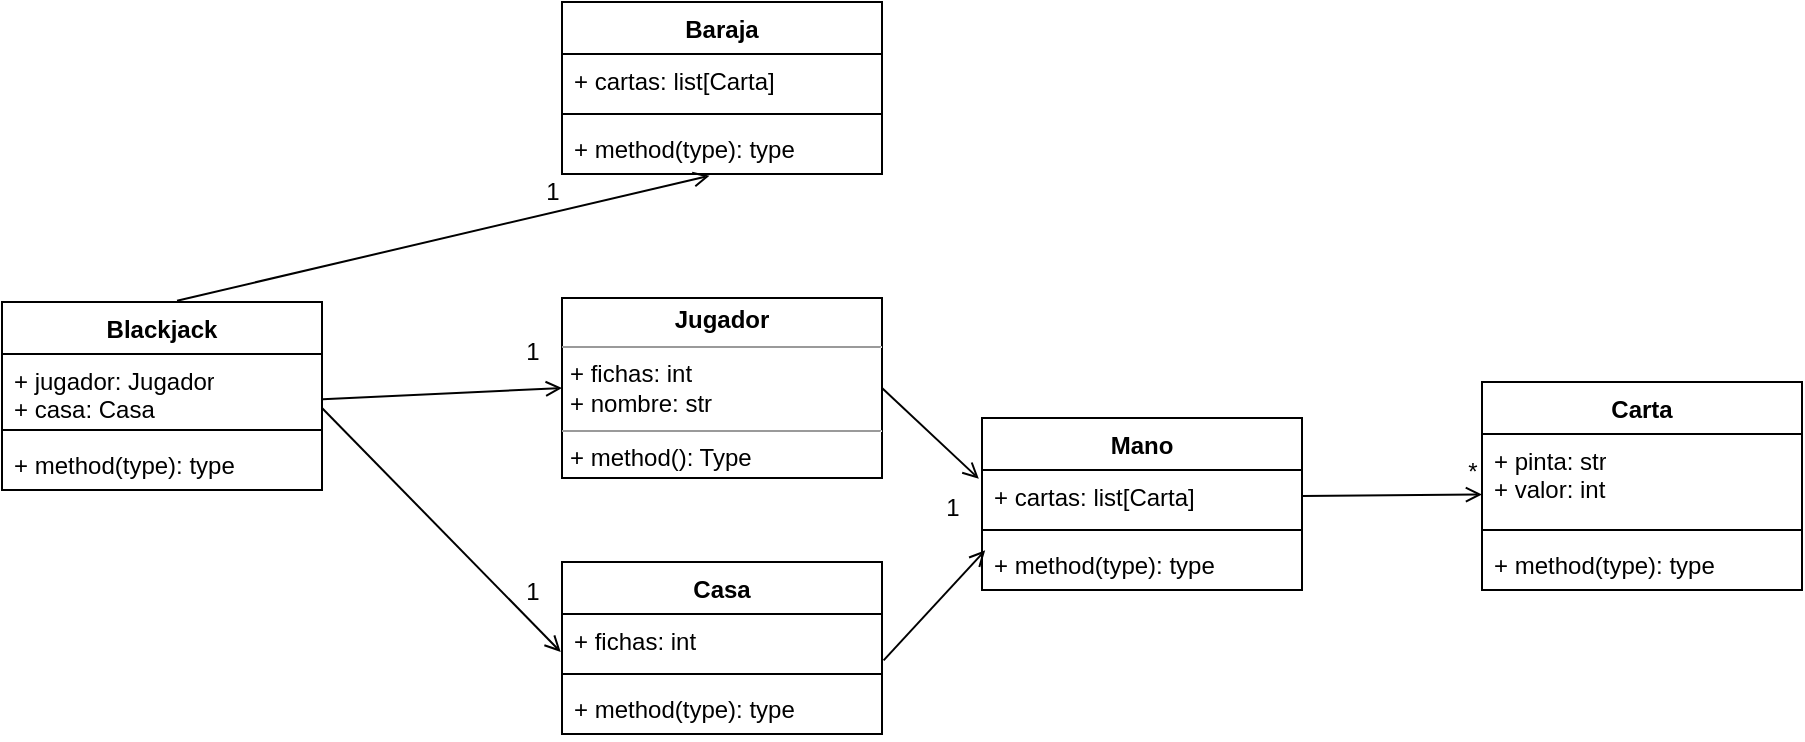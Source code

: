 <mxfile version="21.7.2" type="github">
  <diagram name="Page-1" id="4APjnHU9V5NdmYbcqU84">
    <mxGraphModel dx="989" dy="530" grid="1" gridSize="10" guides="1" tooltips="1" connect="1" arrows="1" fold="1" page="1" pageScale="1" pageWidth="850" pageHeight="1100" math="0" shadow="0">
      <root>
        <mxCell id="0" />
        <mxCell id="1" parent="0" />
        <mxCell id="QpRdE1IfQi6Ut9yJIY39-1" value="&lt;p style=&quot;margin:0px;margin-top:4px;text-align:center;&quot;&gt;&lt;b&gt;Jugador&lt;/b&gt;&lt;/p&gt;&lt;hr size=&quot;1&quot;&gt;&lt;p style=&quot;margin:0px;margin-left:4px;&quot;&gt;+ fichas: int&lt;/p&gt;&lt;p style=&quot;margin:0px;margin-left:4px;&quot;&gt;+ nombre: str&lt;/p&gt;&lt;hr size=&quot;1&quot;&gt;&lt;p style=&quot;margin:0px;margin-left:4px;&quot;&gt;+ method(): Type&lt;/p&gt;" style="verticalAlign=top;align=left;overflow=fill;fontSize=12;fontFamily=Helvetica;html=1;whiteSpace=wrap;" vertex="1" parent="1">
          <mxGeometry x="300" y="188" width="160" height="90" as="geometry" />
        </mxCell>
        <mxCell id="QpRdE1IfQi6Ut9yJIY39-6" value="Blackjack" style="swimlane;fontStyle=1;align=center;verticalAlign=top;childLayout=stackLayout;horizontal=1;startSize=26;horizontalStack=0;resizeParent=1;resizeParentMax=0;resizeLast=0;collapsible=1;marginBottom=0;whiteSpace=wrap;html=1;" vertex="1" parent="1">
          <mxGeometry x="20" y="190" width="160" height="94" as="geometry" />
        </mxCell>
        <mxCell id="QpRdE1IfQi6Ut9yJIY39-7" value="+ jugador: Jugador&lt;br&gt;+ casa: Casa" style="text;strokeColor=none;fillColor=none;align=left;verticalAlign=top;spacingLeft=4;spacingRight=4;overflow=hidden;rotatable=0;points=[[0,0.5],[1,0.5]];portConstraint=eastwest;whiteSpace=wrap;html=1;" vertex="1" parent="QpRdE1IfQi6Ut9yJIY39-6">
          <mxGeometry y="26" width="160" height="34" as="geometry" />
        </mxCell>
        <mxCell id="QpRdE1IfQi6Ut9yJIY39-8" value="" style="line;strokeWidth=1;fillColor=none;align=left;verticalAlign=middle;spacingTop=-1;spacingLeft=3;spacingRight=3;rotatable=0;labelPosition=right;points=[];portConstraint=eastwest;strokeColor=inherit;" vertex="1" parent="QpRdE1IfQi6Ut9yJIY39-6">
          <mxGeometry y="60" width="160" height="8" as="geometry" />
        </mxCell>
        <mxCell id="QpRdE1IfQi6Ut9yJIY39-9" value="+ method(type): type" style="text;strokeColor=none;fillColor=none;align=left;verticalAlign=top;spacingLeft=4;spacingRight=4;overflow=hidden;rotatable=0;points=[[0,0.5],[1,0.5]];portConstraint=eastwest;whiteSpace=wrap;html=1;" vertex="1" parent="QpRdE1IfQi6Ut9yJIY39-6">
          <mxGeometry y="68" width="160" height="26" as="geometry" />
        </mxCell>
        <mxCell id="QpRdE1IfQi6Ut9yJIY39-10" value="Carta" style="swimlane;fontStyle=1;align=center;verticalAlign=top;childLayout=stackLayout;horizontal=1;startSize=26;horizontalStack=0;resizeParent=1;resizeParentMax=0;resizeLast=0;collapsible=1;marginBottom=0;whiteSpace=wrap;html=1;" vertex="1" parent="1">
          <mxGeometry x="760" y="230" width="160" height="104" as="geometry" />
        </mxCell>
        <mxCell id="QpRdE1IfQi6Ut9yJIY39-11" value="+ pinta: str&lt;br&gt;+ valor: int" style="text;strokeColor=none;fillColor=none;align=left;verticalAlign=top;spacingLeft=4;spacingRight=4;overflow=hidden;rotatable=0;points=[[0,0.5],[1,0.5]];portConstraint=eastwest;whiteSpace=wrap;html=1;" vertex="1" parent="QpRdE1IfQi6Ut9yJIY39-10">
          <mxGeometry y="26" width="160" height="44" as="geometry" />
        </mxCell>
        <mxCell id="QpRdE1IfQi6Ut9yJIY39-12" value="" style="line;strokeWidth=1;fillColor=none;align=left;verticalAlign=middle;spacingTop=-1;spacingLeft=3;spacingRight=3;rotatable=0;labelPosition=right;points=[];portConstraint=eastwest;strokeColor=inherit;" vertex="1" parent="QpRdE1IfQi6Ut9yJIY39-10">
          <mxGeometry y="70" width="160" height="8" as="geometry" />
        </mxCell>
        <mxCell id="QpRdE1IfQi6Ut9yJIY39-13" value="+ method(type): type" style="text;strokeColor=none;fillColor=none;align=left;verticalAlign=top;spacingLeft=4;spacingRight=4;overflow=hidden;rotatable=0;points=[[0,0.5],[1,0.5]];portConstraint=eastwest;whiteSpace=wrap;html=1;" vertex="1" parent="QpRdE1IfQi6Ut9yJIY39-10">
          <mxGeometry y="78" width="160" height="26" as="geometry" />
        </mxCell>
        <mxCell id="QpRdE1IfQi6Ut9yJIY39-14" value="Casa" style="swimlane;fontStyle=1;align=center;verticalAlign=top;childLayout=stackLayout;horizontal=1;startSize=26;horizontalStack=0;resizeParent=1;resizeParentMax=0;resizeLast=0;collapsible=1;marginBottom=0;whiteSpace=wrap;html=1;" vertex="1" parent="1">
          <mxGeometry x="300" y="320" width="160" height="86" as="geometry" />
        </mxCell>
        <mxCell id="QpRdE1IfQi6Ut9yJIY39-15" value="+ fichas: int" style="text;strokeColor=none;fillColor=none;align=left;verticalAlign=top;spacingLeft=4;spacingRight=4;overflow=hidden;rotatable=0;points=[[0,0.5],[1,0.5]];portConstraint=eastwest;whiteSpace=wrap;html=1;" vertex="1" parent="QpRdE1IfQi6Ut9yJIY39-14">
          <mxGeometry y="26" width="160" height="26" as="geometry" />
        </mxCell>
        <mxCell id="QpRdE1IfQi6Ut9yJIY39-16" value="" style="line;strokeWidth=1;fillColor=none;align=left;verticalAlign=middle;spacingTop=-1;spacingLeft=3;spacingRight=3;rotatable=0;labelPosition=right;points=[];portConstraint=eastwest;strokeColor=inherit;" vertex="1" parent="QpRdE1IfQi6Ut9yJIY39-14">
          <mxGeometry y="52" width="160" height="8" as="geometry" />
        </mxCell>
        <mxCell id="QpRdE1IfQi6Ut9yJIY39-17" value="+ method(type): type" style="text;strokeColor=none;fillColor=none;align=left;verticalAlign=top;spacingLeft=4;spacingRight=4;overflow=hidden;rotatable=0;points=[[0,0.5],[1,0.5]];portConstraint=eastwest;whiteSpace=wrap;html=1;" vertex="1" parent="QpRdE1IfQi6Ut9yJIY39-14">
          <mxGeometry y="60" width="160" height="26" as="geometry" />
        </mxCell>
        <mxCell id="QpRdE1IfQi6Ut9yJIY39-18" value="Mano" style="swimlane;fontStyle=1;align=center;verticalAlign=top;childLayout=stackLayout;horizontal=1;startSize=26;horizontalStack=0;resizeParent=1;resizeParentMax=0;resizeLast=0;collapsible=1;marginBottom=0;whiteSpace=wrap;html=1;" vertex="1" parent="1">
          <mxGeometry x="510" y="248" width="160" height="86" as="geometry" />
        </mxCell>
        <mxCell id="QpRdE1IfQi6Ut9yJIY39-19" value="+ cartas: list[Carta]" style="text;strokeColor=none;fillColor=none;align=left;verticalAlign=top;spacingLeft=4;spacingRight=4;overflow=hidden;rotatable=0;points=[[0,0.5],[1,0.5]];portConstraint=eastwest;whiteSpace=wrap;html=1;" vertex="1" parent="QpRdE1IfQi6Ut9yJIY39-18">
          <mxGeometry y="26" width="160" height="26" as="geometry" />
        </mxCell>
        <mxCell id="QpRdE1IfQi6Ut9yJIY39-20" value="" style="line;strokeWidth=1;fillColor=none;align=left;verticalAlign=middle;spacingTop=-1;spacingLeft=3;spacingRight=3;rotatable=0;labelPosition=right;points=[];portConstraint=eastwest;strokeColor=inherit;" vertex="1" parent="QpRdE1IfQi6Ut9yJIY39-18">
          <mxGeometry y="52" width="160" height="8" as="geometry" />
        </mxCell>
        <mxCell id="QpRdE1IfQi6Ut9yJIY39-21" value="+ method(type): type" style="text;strokeColor=none;fillColor=none;align=left;verticalAlign=top;spacingLeft=4;spacingRight=4;overflow=hidden;rotatable=0;points=[[0,0.5],[1,0.5]];portConstraint=eastwest;whiteSpace=wrap;html=1;" vertex="1" parent="QpRdE1IfQi6Ut9yJIY39-18">
          <mxGeometry y="60" width="160" height="26" as="geometry" />
        </mxCell>
        <mxCell id="QpRdE1IfQi6Ut9yJIY39-22" value="Baraja" style="swimlane;fontStyle=1;align=center;verticalAlign=top;childLayout=stackLayout;horizontal=1;startSize=26;horizontalStack=0;resizeParent=1;resizeParentMax=0;resizeLast=0;collapsible=1;marginBottom=0;whiteSpace=wrap;html=1;" vertex="1" parent="1">
          <mxGeometry x="300" y="40" width="160" height="86" as="geometry" />
        </mxCell>
        <mxCell id="QpRdE1IfQi6Ut9yJIY39-23" value="+ cartas: list[Carta]" style="text;strokeColor=none;fillColor=none;align=left;verticalAlign=top;spacingLeft=4;spacingRight=4;overflow=hidden;rotatable=0;points=[[0,0.5],[1,0.5]];portConstraint=eastwest;whiteSpace=wrap;html=1;" vertex="1" parent="QpRdE1IfQi6Ut9yJIY39-22">
          <mxGeometry y="26" width="160" height="26" as="geometry" />
        </mxCell>
        <mxCell id="QpRdE1IfQi6Ut9yJIY39-24" value="" style="line;strokeWidth=1;fillColor=none;align=left;verticalAlign=middle;spacingTop=-1;spacingLeft=3;spacingRight=3;rotatable=0;labelPosition=right;points=[];portConstraint=eastwest;strokeColor=inherit;" vertex="1" parent="QpRdE1IfQi6Ut9yJIY39-22">
          <mxGeometry y="52" width="160" height="8" as="geometry" />
        </mxCell>
        <mxCell id="QpRdE1IfQi6Ut9yJIY39-25" value="+ method(type): type" style="text;strokeColor=none;fillColor=none;align=left;verticalAlign=top;spacingLeft=4;spacingRight=4;overflow=hidden;rotatable=0;points=[[0,0.5],[1,0.5]];portConstraint=eastwest;whiteSpace=wrap;html=1;" vertex="1" parent="QpRdE1IfQi6Ut9yJIY39-22">
          <mxGeometry y="60" width="160" height="26" as="geometry" />
        </mxCell>
        <mxCell id="QpRdE1IfQi6Ut9yJIY39-26" value="" style="endArrow=open;html=1;rounded=0;endFill=0;exitX=1;exitY=0.5;exitDx=0;exitDy=0;entryX=0;entryY=0.687;entryDx=0;entryDy=0;entryPerimeter=0;" edge="1" parent="1" source="QpRdE1IfQi6Ut9yJIY39-19" target="QpRdE1IfQi6Ut9yJIY39-11">
          <mxGeometry width="50" height="50" relative="1" as="geometry">
            <mxPoint x="650" y="238" as="sourcePoint" />
            <mxPoint x="560" y="238" as="targetPoint" />
          </mxGeometry>
        </mxCell>
        <mxCell id="QpRdE1IfQi6Ut9yJIY39-27" value="" style="endArrow=open;html=1;rounded=0;endFill=0;exitX=1.002;exitY=0.667;exitDx=0;exitDy=0;exitPerimeter=0;entryX=0;entryY=0.5;entryDx=0;entryDy=0;" edge="1" parent="1" source="QpRdE1IfQi6Ut9yJIY39-7" target="QpRdE1IfQi6Ut9yJIY39-1">
          <mxGeometry width="50" height="50" relative="1" as="geometry">
            <mxPoint x="210" y="310" as="sourcePoint" />
            <mxPoint x="260" y="260" as="targetPoint" />
          </mxGeometry>
        </mxCell>
        <mxCell id="QpRdE1IfQi6Ut9yJIY39-28" value="" style="endArrow=open;html=1;rounded=0;endFill=0;exitX=1.002;exitY=0.667;exitDx=0;exitDy=0;exitPerimeter=0;entryX=-0.004;entryY=0.729;entryDx=0;entryDy=0;entryPerimeter=0;" edge="1" parent="1" target="QpRdE1IfQi6Ut9yJIY39-15">
          <mxGeometry width="50" height="50" relative="1" as="geometry">
            <mxPoint x="180" y="243" as="sourcePoint" />
            <mxPoint x="300" y="243" as="targetPoint" />
          </mxGeometry>
        </mxCell>
        <mxCell id="QpRdE1IfQi6Ut9yJIY39-29" value="*" style="text;html=1;align=center;verticalAlign=middle;resizable=0;points=[];autosize=1;strokeColor=none;fillColor=none;" vertex="1" parent="1">
          <mxGeometry x="740" y="260" width="30" height="30" as="geometry" />
        </mxCell>
        <mxCell id="QpRdE1IfQi6Ut9yJIY39-30" value="" style="endArrow=open;html=1;rounded=0;endFill=0;exitX=0.547;exitY=-0.007;exitDx=0;exitDy=0;exitPerimeter=0;entryX=0.461;entryY=1.034;entryDx=0;entryDy=0;entryPerimeter=0;" edge="1" parent="1" source="QpRdE1IfQi6Ut9yJIY39-6" target="QpRdE1IfQi6Ut9yJIY39-25">
          <mxGeometry width="50" height="50" relative="1" as="geometry">
            <mxPoint x="120" y="166" as="sourcePoint" />
            <mxPoint x="240" y="160" as="targetPoint" />
          </mxGeometry>
        </mxCell>
        <mxCell id="QpRdE1IfQi6Ut9yJIY39-31" value="" style="endArrow=open;html=1;rounded=0;endFill=0;exitX=1;exitY=0.5;exitDx=0;exitDy=0;entryX=-0.01;entryY=0.167;entryDx=0;entryDy=0;entryPerimeter=0;" edge="1" parent="1" source="QpRdE1IfQi6Ut9yJIY39-1" target="QpRdE1IfQi6Ut9yJIY39-19">
          <mxGeometry width="50" height="50" relative="1" as="geometry">
            <mxPoint x="520" y="206" as="sourcePoint" />
            <mxPoint x="640" y="200" as="targetPoint" />
          </mxGeometry>
        </mxCell>
        <mxCell id="QpRdE1IfQi6Ut9yJIY39-32" value="" style="endArrow=open;html=1;rounded=0;endFill=0;exitX=1.005;exitY=0.891;exitDx=0;exitDy=0;exitPerimeter=0;entryX=0.01;entryY=0.237;entryDx=0;entryDy=0;entryPerimeter=0;" edge="1" parent="1" source="QpRdE1IfQi6Ut9yJIY39-15" target="QpRdE1IfQi6Ut9yJIY39-21">
          <mxGeometry width="50" height="50" relative="1" as="geometry">
            <mxPoint x="551" y="380" as="sourcePoint" />
            <mxPoint x="670" y="502" as="targetPoint" />
          </mxGeometry>
        </mxCell>
        <mxCell id="QpRdE1IfQi6Ut9yJIY39-33" value="1" style="text;html=1;align=center;verticalAlign=middle;resizable=0;points=[];autosize=1;strokeColor=none;fillColor=none;" vertex="1" parent="1">
          <mxGeometry x="280" y="120" width="30" height="30" as="geometry" />
        </mxCell>
        <mxCell id="QpRdE1IfQi6Ut9yJIY39-34" value="1" style="text;html=1;align=center;verticalAlign=middle;resizable=0;points=[];autosize=1;strokeColor=none;fillColor=none;" vertex="1" parent="1">
          <mxGeometry x="270" y="200" width="30" height="30" as="geometry" />
        </mxCell>
        <mxCell id="QpRdE1IfQi6Ut9yJIY39-35" value="1" style="text;html=1;align=center;verticalAlign=middle;resizable=0;points=[];autosize=1;strokeColor=none;fillColor=none;" vertex="1" parent="1">
          <mxGeometry x="270" y="320" width="30" height="30" as="geometry" />
        </mxCell>
        <mxCell id="QpRdE1IfQi6Ut9yJIY39-36" value="1" style="text;html=1;align=center;verticalAlign=middle;resizable=0;points=[];autosize=1;strokeColor=none;fillColor=none;" vertex="1" parent="1">
          <mxGeometry x="480" y="278" width="30" height="30" as="geometry" />
        </mxCell>
      </root>
    </mxGraphModel>
  </diagram>
</mxfile>
